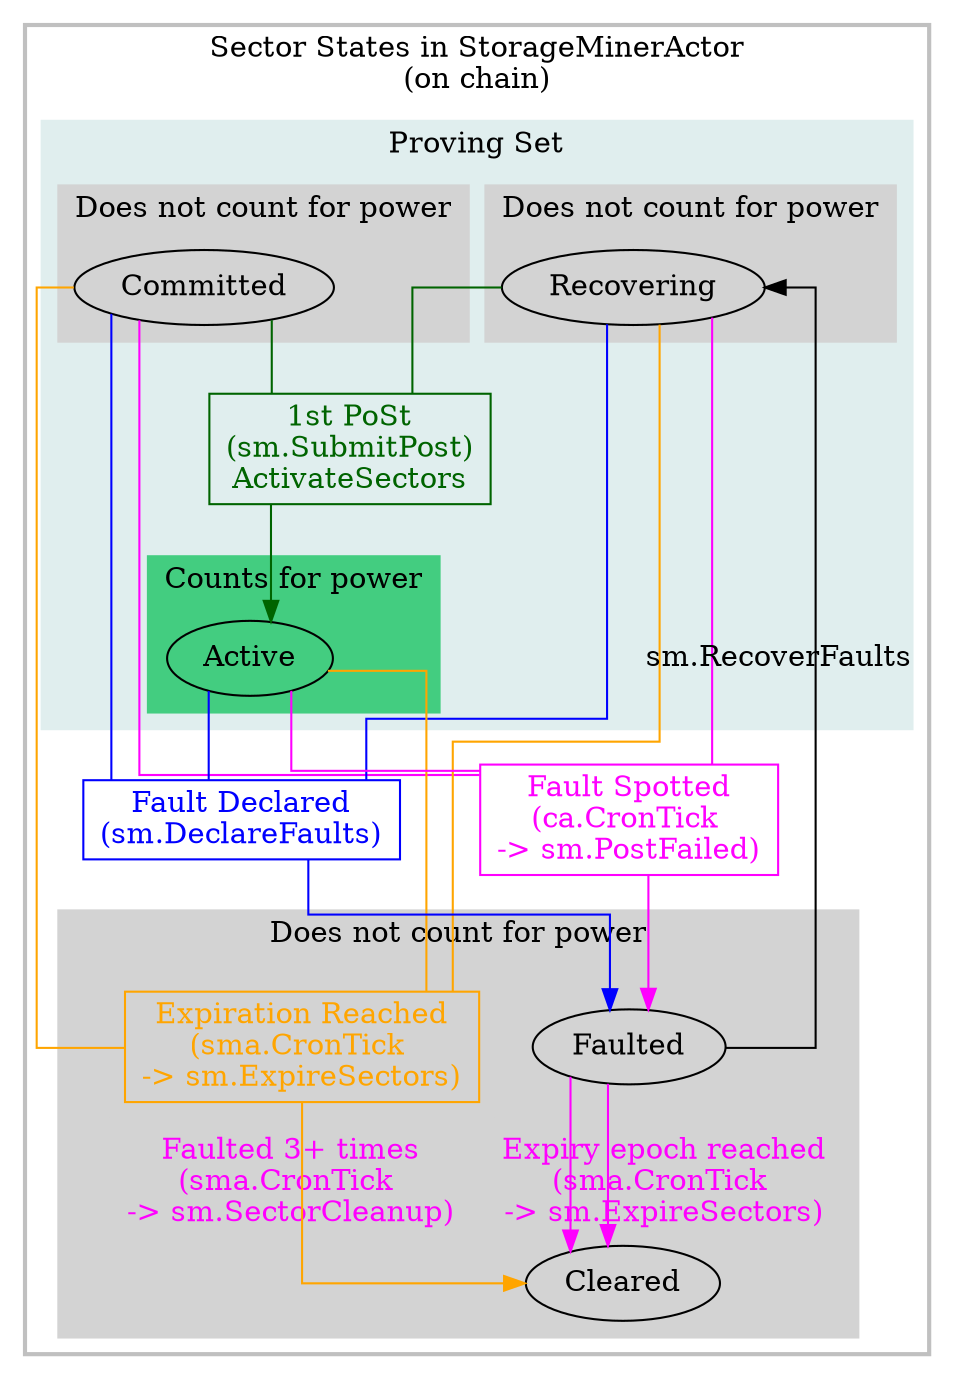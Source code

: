 digraph sector {
  compound=true;
  ranksep=0.2;
  splines=ortho;
  edge [style=solid]

  subgraph cluster_chain {
    label="Sector States in StorageMinerActor\n(on chain)"
    style=bold
    color=gray

    subgraph cluster_postproving {
      label="Proving Set"
      style=filled
      color=azure2

      subgraph cluster_nopowerC1 {
        label="Does not count for power"
        style=filled
        color=lightgray
        CommittedC [label="Committed"]
      }

      subgraph cluster_nopowerC2 {
        label="Does not count for power"
        style=filled
        color=lightgray
        RecoveringC [label="Recovering"]
      }

      subgraph cluster_activate {
        fontcolor=darkgreen
        label=""
        node [label="1st PoSt\n(sm.SubmitPost)\nActivateSectors"
        fontcolor=darkgreen shape=box color=darkgreen]
        FirstPoSt
      }

      subgraph cluster_powerC {
        label="Counts for power"
        style=filled
        color=seagreen3
        ActiveC [label="Active"]
      }


    }

    subgraph cluster_nopowerC2 {
      label="Does not count for power"
      style=filled
      color=lightgray

      FaultedC [label="Faulted"]
      ExpiredC [label="Cleared"]

      subgraph cluster_expire_by_post {
          fontcolor=orange
          label=""
          node [label="Expiration Reached\n(sma.CronTick \n-> sm.ExpireSectors)"
          fontcolor=orange shape=box color=orange]
          ExpireByPost
      }


      { // cron
        edge [color=magenta, fontcolor=magenta]
        FaultedC -> ExpiredC [label="Expiry epoch reached\n(sma.CronTick \n-> sm.ExpireSectors)"]
        FaultedC -> ExpiredC [label="Faulted 3+ times\n(sma.CronTick \n-> sm.SectorCleanup)", constraint=false]
      }
    }

    { // messages
      edge [color=blue, fontcolor=blue]
      node [color=blue, fontcolor=blue, shape=box]

      FaultsDeclared [label="Fault Declared\n(sm.DeclareFaults)"]

      CommittedC -> FirstPoSt [arrowhead=none color=darkgreen fontcolor=darkgreen]
      RecoveringC -> FirstPoSt [arrowhead=none color=darkgreen fontcolor=darkgreen]
      FirstPoSt -> ActiveC [color=darkgreen fontcolor=darkgreen]

      RecoveringC -> FaultsDeclared [arrowhead=none]
      CommittedC -> FaultsDeclared [arrowhead=none]
      ActiveC -> FaultsDeclared [arrowhead=none]
      FaultsDeclared -> FaultedC

      FaultedC -> RecoveringC [label="sm.RecoverFaults" color=black fontcolor=black]

      ActiveC -> ExpireByPost [arrowhead=none color=orange fontcolor=orange]
      RecoveringC -> ExpireByPost [arrowhead=none color=orange fontcolor=orange]
      CommittedC -> ExpireByPost [arrowhead=none color=orange fontcolor=orange]
      ExpireByPost -> ExpiredC [color=orange fontcolor=orange]
    }

    { // cron
      edge [color=magenta, fontcolor=magenta]
      node [color=magenta, fontcolor=magenta, shape=box]
      FaultSpotted [label="Fault Spotted\n(ca.CronTick \n-> sm.PostFailed)"]

      CommittedC -> FaultSpotted [arrowhead=none]
      ActiveC -> FaultSpotted [arrowhead=none]
      RecoveringC -> FaultSpotted [arrowhead=none]
      FaultSpotted -> FaultedC

    }

    CommittedC -> ActiveC -> FaultsDeclared -> FaultedC -> ExpiredC [style=invis] // structure
    CommittedC -> ActiveC -> FaultSpotted -> FaultedC -> ExpiredC [style=invis] // structure
  }
}
